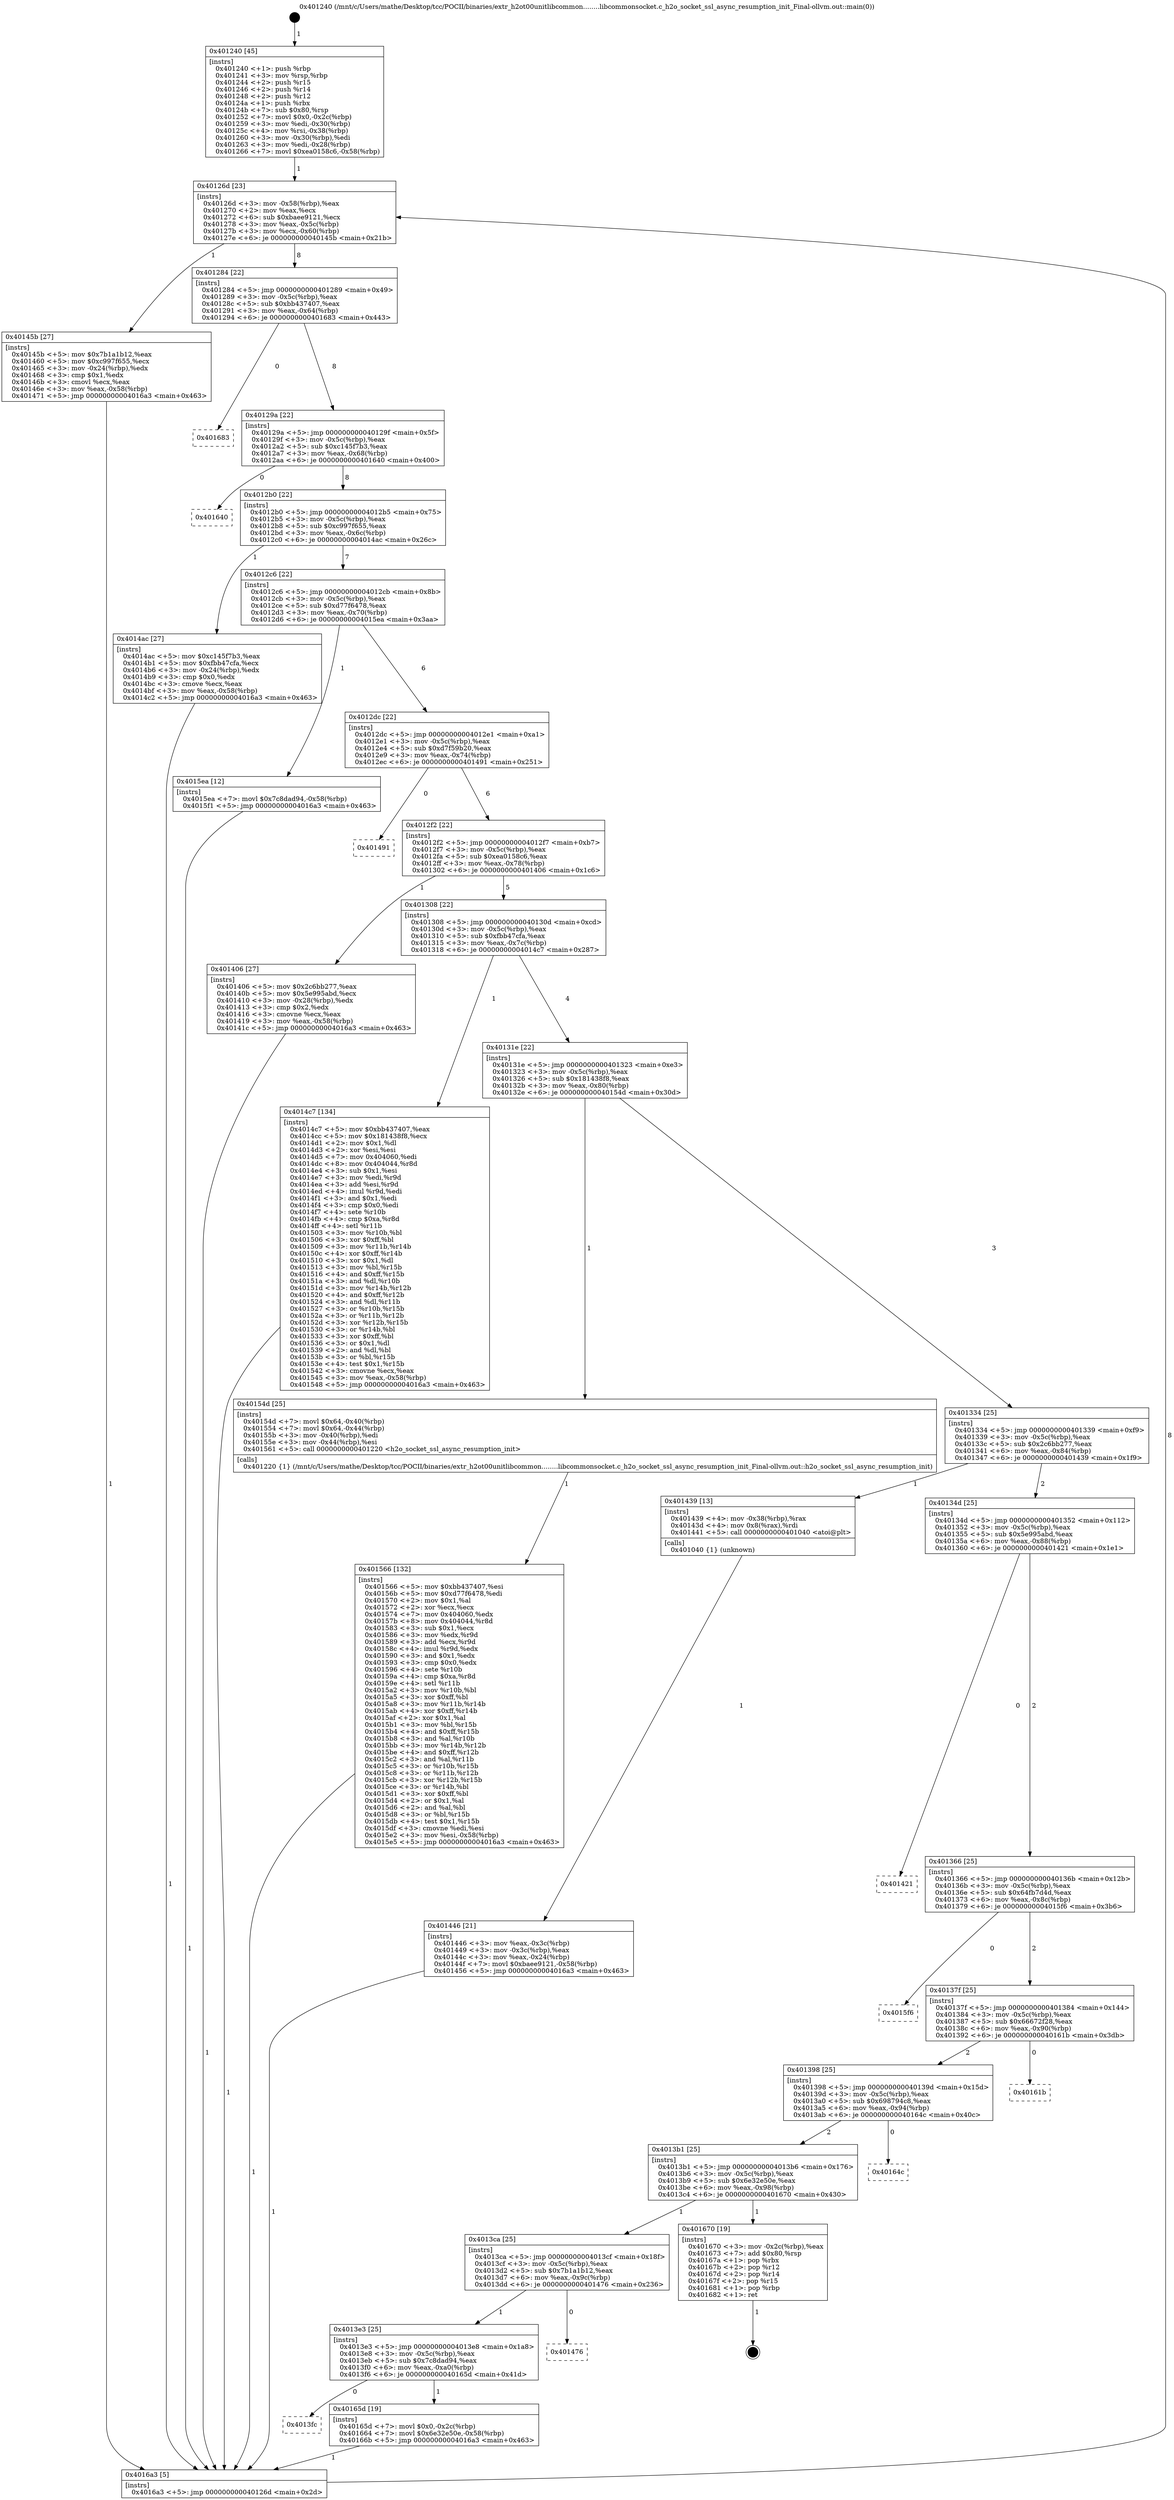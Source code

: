 digraph "0x401240" {
  label = "0x401240 (/mnt/c/Users/mathe/Desktop/tcc/POCII/binaries/extr_h2ot00unitlibcommon........libcommonsocket.c_h2o_socket_ssl_async_resumption_init_Final-ollvm.out::main(0))"
  labelloc = "t"
  node[shape=record]

  Entry [label="",width=0.3,height=0.3,shape=circle,fillcolor=black,style=filled]
  "0x40126d" [label="{
     0x40126d [23]\l
     | [instrs]\l
     &nbsp;&nbsp;0x40126d \<+3\>: mov -0x58(%rbp),%eax\l
     &nbsp;&nbsp;0x401270 \<+2\>: mov %eax,%ecx\l
     &nbsp;&nbsp;0x401272 \<+6\>: sub $0xbaee9121,%ecx\l
     &nbsp;&nbsp;0x401278 \<+3\>: mov %eax,-0x5c(%rbp)\l
     &nbsp;&nbsp;0x40127b \<+3\>: mov %ecx,-0x60(%rbp)\l
     &nbsp;&nbsp;0x40127e \<+6\>: je 000000000040145b \<main+0x21b\>\l
  }"]
  "0x40145b" [label="{
     0x40145b [27]\l
     | [instrs]\l
     &nbsp;&nbsp;0x40145b \<+5\>: mov $0x7b1a1b12,%eax\l
     &nbsp;&nbsp;0x401460 \<+5\>: mov $0xc997f655,%ecx\l
     &nbsp;&nbsp;0x401465 \<+3\>: mov -0x24(%rbp),%edx\l
     &nbsp;&nbsp;0x401468 \<+3\>: cmp $0x1,%edx\l
     &nbsp;&nbsp;0x40146b \<+3\>: cmovl %ecx,%eax\l
     &nbsp;&nbsp;0x40146e \<+3\>: mov %eax,-0x58(%rbp)\l
     &nbsp;&nbsp;0x401471 \<+5\>: jmp 00000000004016a3 \<main+0x463\>\l
  }"]
  "0x401284" [label="{
     0x401284 [22]\l
     | [instrs]\l
     &nbsp;&nbsp;0x401284 \<+5\>: jmp 0000000000401289 \<main+0x49\>\l
     &nbsp;&nbsp;0x401289 \<+3\>: mov -0x5c(%rbp),%eax\l
     &nbsp;&nbsp;0x40128c \<+5\>: sub $0xbb437407,%eax\l
     &nbsp;&nbsp;0x401291 \<+3\>: mov %eax,-0x64(%rbp)\l
     &nbsp;&nbsp;0x401294 \<+6\>: je 0000000000401683 \<main+0x443\>\l
  }"]
  Exit [label="",width=0.3,height=0.3,shape=circle,fillcolor=black,style=filled,peripheries=2]
  "0x401683" [label="{
     0x401683\l
  }", style=dashed]
  "0x40129a" [label="{
     0x40129a [22]\l
     | [instrs]\l
     &nbsp;&nbsp;0x40129a \<+5\>: jmp 000000000040129f \<main+0x5f\>\l
     &nbsp;&nbsp;0x40129f \<+3\>: mov -0x5c(%rbp),%eax\l
     &nbsp;&nbsp;0x4012a2 \<+5\>: sub $0xc145f7b3,%eax\l
     &nbsp;&nbsp;0x4012a7 \<+3\>: mov %eax,-0x68(%rbp)\l
     &nbsp;&nbsp;0x4012aa \<+6\>: je 0000000000401640 \<main+0x400\>\l
  }"]
  "0x4013fc" [label="{
     0x4013fc\l
  }", style=dashed]
  "0x401640" [label="{
     0x401640\l
  }", style=dashed]
  "0x4012b0" [label="{
     0x4012b0 [22]\l
     | [instrs]\l
     &nbsp;&nbsp;0x4012b0 \<+5\>: jmp 00000000004012b5 \<main+0x75\>\l
     &nbsp;&nbsp;0x4012b5 \<+3\>: mov -0x5c(%rbp),%eax\l
     &nbsp;&nbsp;0x4012b8 \<+5\>: sub $0xc997f655,%eax\l
     &nbsp;&nbsp;0x4012bd \<+3\>: mov %eax,-0x6c(%rbp)\l
     &nbsp;&nbsp;0x4012c0 \<+6\>: je 00000000004014ac \<main+0x26c\>\l
  }"]
  "0x40165d" [label="{
     0x40165d [19]\l
     | [instrs]\l
     &nbsp;&nbsp;0x40165d \<+7\>: movl $0x0,-0x2c(%rbp)\l
     &nbsp;&nbsp;0x401664 \<+7\>: movl $0x6e32e50e,-0x58(%rbp)\l
     &nbsp;&nbsp;0x40166b \<+5\>: jmp 00000000004016a3 \<main+0x463\>\l
  }"]
  "0x4014ac" [label="{
     0x4014ac [27]\l
     | [instrs]\l
     &nbsp;&nbsp;0x4014ac \<+5\>: mov $0xc145f7b3,%eax\l
     &nbsp;&nbsp;0x4014b1 \<+5\>: mov $0xfbb47cfa,%ecx\l
     &nbsp;&nbsp;0x4014b6 \<+3\>: mov -0x24(%rbp),%edx\l
     &nbsp;&nbsp;0x4014b9 \<+3\>: cmp $0x0,%edx\l
     &nbsp;&nbsp;0x4014bc \<+3\>: cmove %ecx,%eax\l
     &nbsp;&nbsp;0x4014bf \<+3\>: mov %eax,-0x58(%rbp)\l
     &nbsp;&nbsp;0x4014c2 \<+5\>: jmp 00000000004016a3 \<main+0x463\>\l
  }"]
  "0x4012c6" [label="{
     0x4012c6 [22]\l
     | [instrs]\l
     &nbsp;&nbsp;0x4012c6 \<+5\>: jmp 00000000004012cb \<main+0x8b\>\l
     &nbsp;&nbsp;0x4012cb \<+3\>: mov -0x5c(%rbp),%eax\l
     &nbsp;&nbsp;0x4012ce \<+5\>: sub $0xd77f6478,%eax\l
     &nbsp;&nbsp;0x4012d3 \<+3\>: mov %eax,-0x70(%rbp)\l
     &nbsp;&nbsp;0x4012d6 \<+6\>: je 00000000004015ea \<main+0x3aa\>\l
  }"]
  "0x4013e3" [label="{
     0x4013e3 [25]\l
     | [instrs]\l
     &nbsp;&nbsp;0x4013e3 \<+5\>: jmp 00000000004013e8 \<main+0x1a8\>\l
     &nbsp;&nbsp;0x4013e8 \<+3\>: mov -0x5c(%rbp),%eax\l
     &nbsp;&nbsp;0x4013eb \<+5\>: sub $0x7c8dad94,%eax\l
     &nbsp;&nbsp;0x4013f0 \<+6\>: mov %eax,-0xa0(%rbp)\l
     &nbsp;&nbsp;0x4013f6 \<+6\>: je 000000000040165d \<main+0x41d\>\l
  }"]
  "0x4015ea" [label="{
     0x4015ea [12]\l
     | [instrs]\l
     &nbsp;&nbsp;0x4015ea \<+7\>: movl $0x7c8dad94,-0x58(%rbp)\l
     &nbsp;&nbsp;0x4015f1 \<+5\>: jmp 00000000004016a3 \<main+0x463\>\l
  }"]
  "0x4012dc" [label="{
     0x4012dc [22]\l
     | [instrs]\l
     &nbsp;&nbsp;0x4012dc \<+5\>: jmp 00000000004012e1 \<main+0xa1\>\l
     &nbsp;&nbsp;0x4012e1 \<+3\>: mov -0x5c(%rbp),%eax\l
     &nbsp;&nbsp;0x4012e4 \<+5\>: sub $0xd7f59b20,%eax\l
     &nbsp;&nbsp;0x4012e9 \<+3\>: mov %eax,-0x74(%rbp)\l
     &nbsp;&nbsp;0x4012ec \<+6\>: je 0000000000401491 \<main+0x251\>\l
  }"]
  "0x401476" [label="{
     0x401476\l
  }", style=dashed]
  "0x401491" [label="{
     0x401491\l
  }", style=dashed]
  "0x4012f2" [label="{
     0x4012f2 [22]\l
     | [instrs]\l
     &nbsp;&nbsp;0x4012f2 \<+5\>: jmp 00000000004012f7 \<main+0xb7\>\l
     &nbsp;&nbsp;0x4012f7 \<+3\>: mov -0x5c(%rbp),%eax\l
     &nbsp;&nbsp;0x4012fa \<+5\>: sub $0xea0158c6,%eax\l
     &nbsp;&nbsp;0x4012ff \<+3\>: mov %eax,-0x78(%rbp)\l
     &nbsp;&nbsp;0x401302 \<+6\>: je 0000000000401406 \<main+0x1c6\>\l
  }"]
  "0x4013ca" [label="{
     0x4013ca [25]\l
     | [instrs]\l
     &nbsp;&nbsp;0x4013ca \<+5\>: jmp 00000000004013cf \<main+0x18f\>\l
     &nbsp;&nbsp;0x4013cf \<+3\>: mov -0x5c(%rbp),%eax\l
     &nbsp;&nbsp;0x4013d2 \<+5\>: sub $0x7b1a1b12,%eax\l
     &nbsp;&nbsp;0x4013d7 \<+6\>: mov %eax,-0x9c(%rbp)\l
     &nbsp;&nbsp;0x4013dd \<+6\>: je 0000000000401476 \<main+0x236\>\l
  }"]
  "0x401406" [label="{
     0x401406 [27]\l
     | [instrs]\l
     &nbsp;&nbsp;0x401406 \<+5\>: mov $0x2c6bb277,%eax\l
     &nbsp;&nbsp;0x40140b \<+5\>: mov $0x5e995abd,%ecx\l
     &nbsp;&nbsp;0x401410 \<+3\>: mov -0x28(%rbp),%edx\l
     &nbsp;&nbsp;0x401413 \<+3\>: cmp $0x2,%edx\l
     &nbsp;&nbsp;0x401416 \<+3\>: cmovne %ecx,%eax\l
     &nbsp;&nbsp;0x401419 \<+3\>: mov %eax,-0x58(%rbp)\l
     &nbsp;&nbsp;0x40141c \<+5\>: jmp 00000000004016a3 \<main+0x463\>\l
  }"]
  "0x401308" [label="{
     0x401308 [22]\l
     | [instrs]\l
     &nbsp;&nbsp;0x401308 \<+5\>: jmp 000000000040130d \<main+0xcd\>\l
     &nbsp;&nbsp;0x40130d \<+3\>: mov -0x5c(%rbp),%eax\l
     &nbsp;&nbsp;0x401310 \<+5\>: sub $0xfbb47cfa,%eax\l
     &nbsp;&nbsp;0x401315 \<+3\>: mov %eax,-0x7c(%rbp)\l
     &nbsp;&nbsp;0x401318 \<+6\>: je 00000000004014c7 \<main+0x287\>\l
  }"]
  "0x4016a3" [label="{
     0x4016a3 [5]\l
     | [instrs]\l
     &nbsp;&nbsp;0x4016a3 \<+5\>: jmp 000000000040126d \<main+0x2d\>\l
  }"]
  "0x401240" [label="{
     0x401240 [45]\l
     | [instrs]\l
     &nbsp;&nbsp;0x401240 \<+1\>: push %rbp\l
     &nbsp;&nbsp;0x401241 \<+3\>: mov %rsp,%rbp\l
     &nbsp;&nbsp;0x401244 \<+2\>: push %r15\l
     &nbsp;&nbsp;0x401246 \<+2\>: push %r14\l
     &nbsp;&nbsp;0x401248 \<+2\>: push %r12\l
     &nbsp;&nbsp;0x40124a \<+1\>: push %rbx\l
     &nbsp;&nbsp;0x40124b \<+7\>: sub $0x80,%rsp\l
     &nbsp;&nbsp;0x401252 \<+7\>: movl $0x0,-0x2c(%rbp)\l
     &nbsp;&nbsp;0x401259 \<+3\>: mov %edi,-0x30(%rbp)\l
     &nbsp;&nbsp;0x40125c \<+4\>: mov %rsi,-0x38(%rbp)\l
     &nbsp;&nbsp;0x401260 \<+3\>: mov -0x30(%rbp),%edi\l
     &nbsp;&nbsp;0x401263 \<+3\>: mov %edi,-0x28(%rbp)\l
     &nbsp;&nbsp;0x401266 \<+7\>: movl $0xea0158c6,-0x58(%rbp)\l
  }"]
  "0x401670" [label="{
     0x401670 [19]\l
     | [instrs]\l
     &nbsp;&nbsp;0x401670 \<+3\>: mov -0x2c(%rbp),%eax\l
     &nbsp;&nbsp;0x401673 \<+7\>: add $0x80,%rsp\l
     &nbsp;&nbsp;0x40167a \<+1\>: pop %rbx\l
     &nbsp;&nbsp;0x40167b \<+2\>: pop %r12\l
     &nbsp;&nbsp;0x40167d \<+2\>: pop %r14\l
     &nbsp;&nbsp;0x40167f \<+2\>: pop %r15\l
     &nbsp;&nbsp;0x401681 \<+1\>: pop %rbp\l
     &nbsp;&nbsp;0x401682 \<+1\>: ret\l
  }"]
  "0x4014c7" [label="{
     0x4014c7 [134]\l
     | [instrs]\l
     &nbsp;&nbsp;0x4014c7 \<+5\>: mov $0xbb437407,%eax\l
     &nbsp;&nbsp;0x4014cc \<+5\>: mov $0x181438f8,%ecx\l
     &nbsp;&nbsp;0x4014d1 \<+2\>: mov $0x1,%dl\l
     &nbsp;&nbsp;0x4014d3 \<+2\>: xor %esi,%esi\l
     &nbsp;&nbsp;0x4014d5 \<+7\>: mov 0x404060,%edi\l
     &nbsp;&nbsp;0x4014dc \<+8\>: mov 0x404044,%r8d\l
     &nbsp;&nbsp;0x4014e4 \<+3\>: sub $0x1,%esi\l
     &nbsp;&nbsp;0x4014e7 \<+3\>: mov %edi,%r9d\l
     &nbsp;&nbsp;0x4014ea \<+3\>: add %esi,%r9d\l
     &nbsp;&nbsp;0x4014ed \<+4\>: imul %r9d,%edi\l
     &nbsp;&nbsp;0x4014f1 \<+3\>: and $0x1,%edi\l
     &nbsp;&nbsp;0x4014f4 \<+3\>: cmp $0x0,%edi\l
     &nbsp;&nbsp;0x4014f7 \<+4\>: sete %r10b\l
     &nbsp;&nbsp;0x4014fb \<+4\>: cmp $0xa,%r8d\l
     &nbsp;&nbsp;0x4014ff \<+4\>: setl %r11b\l
     &nbsp;&nbsp;0x401503 \<+3\>: mov %r10b,%bl\l
     &nbsp;&nbsp;0x401506 \<+3\>: xor $0xff,%bl\l
     &nbsp;&nbsp;0x401509 \<+3\>: mov %r11b,%r14b\l
     &nbsp;&nbsp;0x40150c \<+4\>: xor $0xff,%r14b\l
     &nbsp;&nbsp;0x401510 \<+3\>: xor $0x1,%dl\l
     &nbsp;&nbsp;0x401513 \<+3\>: mov %bl,%r15b\l
     &nbsp;&nbsp;0x401516 \<+4\>: and $0xff,%r15b\l
     &nbsp;&nbsp;0x40151a \<+3\>: and %dl,%r10b\l
     &nbsp;&nbsp;0x40151d \<+3\>: mov %r14b,%r12b\l
     &nbsp;&nbsp;0x401520 \<+4\>: and $0xff,%r12b\l
     &nbsp;&nbsp;0x401524 \<+3\>: and %dl,%r11b\l
     &nbsp;&nbsp;0x401527 \<+3\>: or %r10b,%r15b\l
     &nbsp;&nbsp;0x40152a \<+3\>: or %r11b,%r12b\l
     &nbsp;&nbsp;0x40152d \<+3\>: xor %r12b,%r15b\l
     &nbsp;&nbsp;0x401530 \<+3\>: or %r14b,%bl\l
     &nbsp;&nbsp;0x401533 \<+3\>: xor $0xff,%bl\l
     &nbsp;&nbsp;0x401536 \<+3\>: or $0x1,%dl\l
     &nbsp;&nbsp;0x401539 \<+2\>: and %dl,%bl\l
     &nbsp;&nbsp;0x40153b \<+3\>: or %bl,%r15b\l
     &nbsp;&nbsp;0x40153e \<+4\>: test $0x1,%r15b\l
     &nbsp;&nbsp;0x401542 \<+3\>: cmovne %ecx,%eax\l
     &nbsp;&nbsp;0x401545 \<+3\>: mov %eax,-0x58(%rbp)\l
     &nbsp;&nbsp;0x401548 \<+5\>: jmp 00000000004016a3 \<main+0x463\>\l
  }"]
  "0x40131e" [label="{
     0x40131e [22]\l
     | [instrs]\l
     &nbsp;&nbsp;0x40131e \<+5\>: jmp 0000000000401323 \<main+0xe3\>\l
     &nbsp;&nbsp;0x401323 \<+3\>: mov -0x5c(%rbp),%eax\l
     &nbsp;&nbsp;0x401326 \<+5\>: sub $0x181438f8,%eax\l
     &nbsp;&nbsp;0x40132b \<+3\>: mov %eax,-0x80(%rbp)\l
     &nbsp;&nbsp;0x40132e \<+6\>: je 000000000040154d \<main+0x30d\>\l
  }"]
  "0x4013b1" [label="{
     0x4013b1 [25]\l
     | [instrs]\l
     &nbsp;&nbsp;0x4013b1 \<+5\>: jmp 00000000004013b6 \<main+0x176\>\l
     &nbsp;&nbsp;0x4013b6 \<+3\>: mov -0x5c(%rbp),%eax\l
     &nbsp;&nbsp;0x4013b9 \<+5\>: sub $0x6e32e50e,%eax\l
     &nbsp;&nbsp;0x4013be \<+6\>: mov %eax,-0x98(%rbp)\l
     &nbsp;&nbsp;0x4013c4 \<+6\>: je 0000000000401670 \<main+0x430\>\l
  }"]
  "0x40154d" [label="{
     0x40154d [25]\l
     | [instrs]\l
     &nbsp;&nbsp;0x40154d \<+7\>: movl $0x64,-0x40(%rbp)\l
     &nbsp;&nbsp;0x401554 \<+7\>: movl $0x64,-0x44(%rbp)\l
     &nbsp;&nbsp;0x40155b \<+3\>: mov -0x40(%rbp),%edi\l
     &nbsp;&nbsp;0x40155e \<+3\>: mov -0x44(%rbp),%esi\l
     &nbsp;&nbsp;0x401561 \<+5\>: call 0000000000401220 \<h2o_socket_ssl_async_resumption_init\>\l
     | [calls]\l
     &nbsp;&nbsp;0x401220 \{1\} (/mnt/c/Users/mathe/Desktop/tcc/POCII/binaries/extr_h2ot00unitlibcommon........libcommonsocket.c_h2o_socket_ssl_async_resumption_init_Final-ollvm.out::h2o_socket_ssl_async_resumption_init)\l
  }"]
  "0x401334" [label="{
     0x401334 [25]\l
     | [instrs]\l
     &nbsp;&nbsp;0x401334 \<+5\>: jmp 0000000000401339 \<main+0xf9\>\l
     &nbsp;&nbsp;0x401339 \<+3\>: mov -0x5c(%rbp),%eax\l
     &nbsp;&nbsp;0x40133c \<+5\>: sub $0x2c6bb277,%eax\l
     &nbsp;&nbsp;0x401341 \<+6\>: mov %eax,-0x84(%rbp)\l
     &nbsp;&nbsp;0x401347 \<+6\>: je 0000000000401439 \<main+0x1f9\>\l
  }"]
  "0x40164c" [label="{
     0x40164c\l
  }", style=dashed]
  "0x401439" [label="{
     0x401439 [13]\l
     | [instrs]\l
     &nbsp;&nbsp;0x401439 \<+4\>: mov -0x38(%rbp),%rax\l
     &nbsp;&nbsp;0x40143d \<+4\>: mov 0x8(%rax),%rdi\l
     &nbsp;&nbsp;0x401441 \<+5\>: call 0000000000401040 \<atoi@plt\>\l
     | [calls]\l
     &nbsp;&nbsp;0x401040 \{1\} (unknown)\l
  }"]
  "0x40134d" [label="{
     0x40134d [25]\l
     | [instrs]\l
     &nbsp;&nbsp;0x40134d \<+5\>: jmp 0000000000401352 \<main+0x112\>\l
     &nbsp;&nbsp;0x401352 \<+3\>: mov -0x5c(%rbp),%eax\l
     &nbsp;&nbsp;0x401355 \<+5\>: sub $0x5e995abd,%eax\l
     &nbsp;&nbsp;0x40135a \<+6\>: mov %eax,-0x88(%rbp)\l
     &nbsp;&nbsp;0x401360 \<+6\>: je 0000000000401421 \<main+0x1e1\>\l
  }"]
  "0x401446" [label="{
     0x401446 [21]\l
     | [instrs]\l
     &nbsp;&nbsp;0x401446 \<+3\>: mov %eax,-0x3c(%rbp)\l
     &nbsp;&nbsp;0x401449 \<+3\>: mov -0x3c(%rbp),%eax\l
     &nbsp;&nbsp;0x40144c \<+3\>: mov %eax,-0x24(%rbp)\l
     &nbsp;&nbsp;0x40144f \<+7\>: movl $0xbaee9121,-0x58(%rbp)\l
     &nbsp;&nbsp;0x401456 \<+5\>: jmp 00000000004016a3 \<main+0x463\>\l
  }"]
  "0x401566" [label="{
     0x401566 [132]\l
     | [instrs]\l
     &nbsp;&nbsp;0x401566 \<+5\>: mov $0xbb437407,%esi\l
     &nbsp;&nbsp;0x40156b \<+5\>: mov $0xd77f6478,%edi\l
     &nbsp;&nbsp;0x401570 \<+2\>: mov $0x1,%al\l
     &nbsp;&nbsp;0x401572 \<+2\>: xor %ecx,%ecx\l
     &nbsp;&nbsp;0x401574 \<+7\>: mov 0x404060,%edx\l
     &nbsp;&nbsp;0x40157b \<+8\>: mov 0x404044,%r8d\l
     &nbsp;&nbsp;0x401583 \<+3\>: sub $0x1,%ecx\l
     &nbsp;&nbsp;0x401586 \<+3\>: mov %edx,%r9d\l
     &nbsp;&nbsp;0x401589 \<+3\>: add %ecx,%r9d\l
     &nbsp;&nbsp;0x40158c \<+4\>: imul %r9d,%edx\l
     &nbsp;&nbsp;0x401590 \<+3\>: and $0x1,%edx\l
     &nbsp;&nbsp;0x401593 \<+3\>: cmp $0x0,%edx\l
     &nbsp;&nbsp;0x401596 \<+4\>: sete %r10b\l
     &nbsp;&nbsp;0x40159a \<+4\>: cmp $0xa,%r8d\l
     &nbsp;&nbsp;0x40159e \<+4\>: setl %r11b\l
     &nbsp;&nbsp;0x4015a2 \<+3\>: mov %r10b,%bl\l
     &nbsp;&nbsp;0x4015a5 \<+3\>: xor $0xff,%bl\l
     &nbsp;&nbsp;0x4015a8 \<+3\>: mov %r11b,%r14b\l
     &nbsp;&nbsp;0x4015ab \<+4\>: xor $0xff,%r14b\l
     &nbsp;&nbsp;0x4015af \<+2\>: xor $0x1,%al\l
     &nbsp;&nbsp;0x4015b1 \<+3\>: mov %bl,%r15b\l
     &nbsp;&nbsp;0x4015b4 \<+4\>: and $0xff,%r15b\l
     &nbsp;&nbsp;0x4015b8 \<+3\>: and %al,%r10b\l
     &nbsp;&nbsp;0x4015bb \<+3\>: mov %r14b,%r12b\l
     &nbsp;&nbsp;0x4015be \<+4\>: and $0xff,%r12b\l
     &nbsp;&nbsp;0x4015c2 \<+3\>: and %al,%r11b\l
     &nbsp;&nbsp;0x4015c5 \<+3\>: or %r10b,%r15b\l
     &nbsp;&nbsp;0x4015c8 \<+3\>: or %r11b,%r12b\l
     &nbsp;&nbsp;0x4015cb \<+3\>: xor %r12b,%r15b\l
     &nbsp;&nbsp;0x4015ce \<+3\>: or %r14b,%bl\l
     &nbsp;&nbsp;0x4015d1 \<+3\>: xor $0xff,%bl\l
     &nbsp;&nbsp;0x4015d4 \<+2\>: or $0x1,%al\l
     &nbsp;&nbsp;0x4015d6 \<+2\>: and %al,%bl\l
     &nbsp;&nbsp;0x4015d8 \<+3\>: or %bl,%r15b\l
     &nbsp;&nbsp;0x4015db \<+4\>: test $0x1,%r15b\l
     &nbsp;&nbsp;0x4015df \<+3\>: cmovne %edi,%esi\l
     &nbsp;&nbsp;0x4015e2 \<+3\>: mov %esi,-0x58(%rbp)\l
     &nbsp;&nbsp;0x4015e5 \<+5\>: jmp 00000000004016a3 \<main+0x463\>\l
  }"]
  "0x401398" [label="{
     0x401398 [25]\l
     | [instrs]\l
     &nbsp;&nbsp;0x401398 \<+5\>: jmp 000000000040139d \<main+0x15d\>\l
     &nbsp;&nbsp;0x40139d \<+3\>: mov -0x5c(%rbp),%eax\l
     &nbsp;&nbsp;0x4013a0 \<+5\>: sub $0x698794c8,%eax\l
     &nbsp;&nbsp;0x4013a5 \<+6\>: mov %eax,-0x94(%rbp)\l
     &nbsp;&nbsp;0x4013ab \<+6\>: je 000000000040164c \<main+0x40c\>\l
  }"]
  "0x401421" [label="{
     0x401421\l
  }", style=dashed]
  "0x401366" [label="{
     0x401366 [25]\l
     | [instrs]\l
     &nbsp;&nbsp;0x401366 \<+5\>: jmp 000000000040136b \<main+0x12b\>\l
     &nbsp;&nbsp;0x40136b \<+3\>: mov -0x5c(%rbp),%eax\l
     &nbsp;&nbsp;0x40136e \<+5\>: sub $0x64fb7d4d,%eax\l
     &nbsp;&nbsp;0x401373 \<+6\>: mov %eax,-0x8c(%rbp)\l
     &nbsp;&nbsp;0x401379 \<+6\>: je 00000000004015f6 \<main+0x3b6\>\l
  }"]
  "0x40161b" [label="{
     0x40161b\l
  }", style=dashed]
  "0x4015f6" [label="{
     0x4015f6\l
  }", style=dashed]
  "0x40137f" [label="{
     0x40137f [25]\l
     | [instrs]\l
     &nbsp;&nbsp;0x40137f \<+5\>: jmp 0000000000401384 \<main+0x144\>\l
     &nbsp;&nbsp;0x401384 \<+3\>: mov -0x5c(%rbp),%eax\l
     &nbsp;&nbsp;0x401387 \<+5\>: sub $0x66672f28,%eax\l
     &nbsp;&nbsp;0x40138c \<+6\>: mov %eax,-0x90(%rbp)\l
     &nbsp;&nbsp;0x401392 \<+6\>: je 000000000040161b \<main+0x3db\>\l
  }"]
  Entry -> "0x401240" [label=" 1"]
  "0x40126d" -> "0x40145b" [label=" 1"]
  "0x40126d" -> "0x401284" [label=" 8"]
  "0x401670" -> Exit [label=" 1"]
  "0x401284" -> "0x401683" [label=" 0"]
  "0x401284" -> "0x40129a" [label=" 8"]
  "0x40165d" -> "0x4016a3" [label=" 1"]
  "0x40129a" -> "0x401640" [label=" 0"]
  "0x40129a" -> "0x4012b0" [label=" 8"]
  "0x4013e3" -> "0x4013fc" [label=" 0"]
  "0x4012b0" -> "0x4014ac" [label=" 1"]
  "0x4012b0" -> "0x4012c6" [label=" 7"]
  "0x4013e3" -> "0x40165d" [label=" 1"]
  "0x4012c6" -> "0x4015ea" [label=" 1"]
  "0x4012c6" -> "0x4012dc" [label=" 6"]
  "0x4013ca" -> "0x4013e3" [label=" 1"]
  "0x4012dc" -> "0x401491" [label=" 0"]
  "0x4012dc" -> "0x4012f2" [label=" 6"]
  "0x4013ca" -> "0x401476" [label=" 0"]
  "0x4012f2" -> "0x401406" [label=" 1"]
  "0x4012f2" -> "0x401308" [label=" 5"]
  "0x401406" -> "0x4016a3" [label=" 1"]
  "0x401240" -> "0x40126d" [label=" 1"]
  "0x4016a3" -> "0x40126d" [label=" 8"]
  "0x4013b1" -> "0x4013ca" [label=" 1"]
  "0x401308" -> "0x4014c7" [label=" 1"]
  "0x401308" -> "0x40131e" [label=" 4"]
  "0x4013b1" -> "0x401670" [label=" 1"]
  "0x40131e" -> "0x40154d" [label=" 1"]
  "0x40131e" -> "0x401334" [label=" 3"]
  "0x401398" -> "0x4013b1" [label=" 2"]
  "0x401334" -> "0x401439" [label=" 1"]
  "0x401334" -> "0x40134d" [label=" 2"]
  "0x401439" -> "0x401446" [label=" 1"]
  "0x401446" -> "0x4016a3" [label=" 1"]
  "0x40145b" -> "0x4016a3" [label=" 1"]
  "0x4014ac" -> "0x4016a3" [label=" 1"]
  "0x4014c7" -> "0x4016a3" [label=" 1"]
  "0x40154d" -> "0x401566" [label=" 1"]
  "0x401566" -> "0x4016a3" [label=" 1"]
  "0x4015ea" -> "0x4016a3" [label=" 1"]
  "0x401398" -> "0x40164c" [label=" 0"]
  "0x40134d" -> "0x401421" [label=" 0"]
  "0x40134d" -> "0x401366" [label=" 2"]
  "0x40137f" -> "0x401398" [label=" 2"]
  "0x401366" -> "0x4015f6" [label=" 0"]
  "0x401366" -> "0x40137f" [label=" 2"]
  "0x40137f" -> "0x40161b" [label=" 0"]
}
